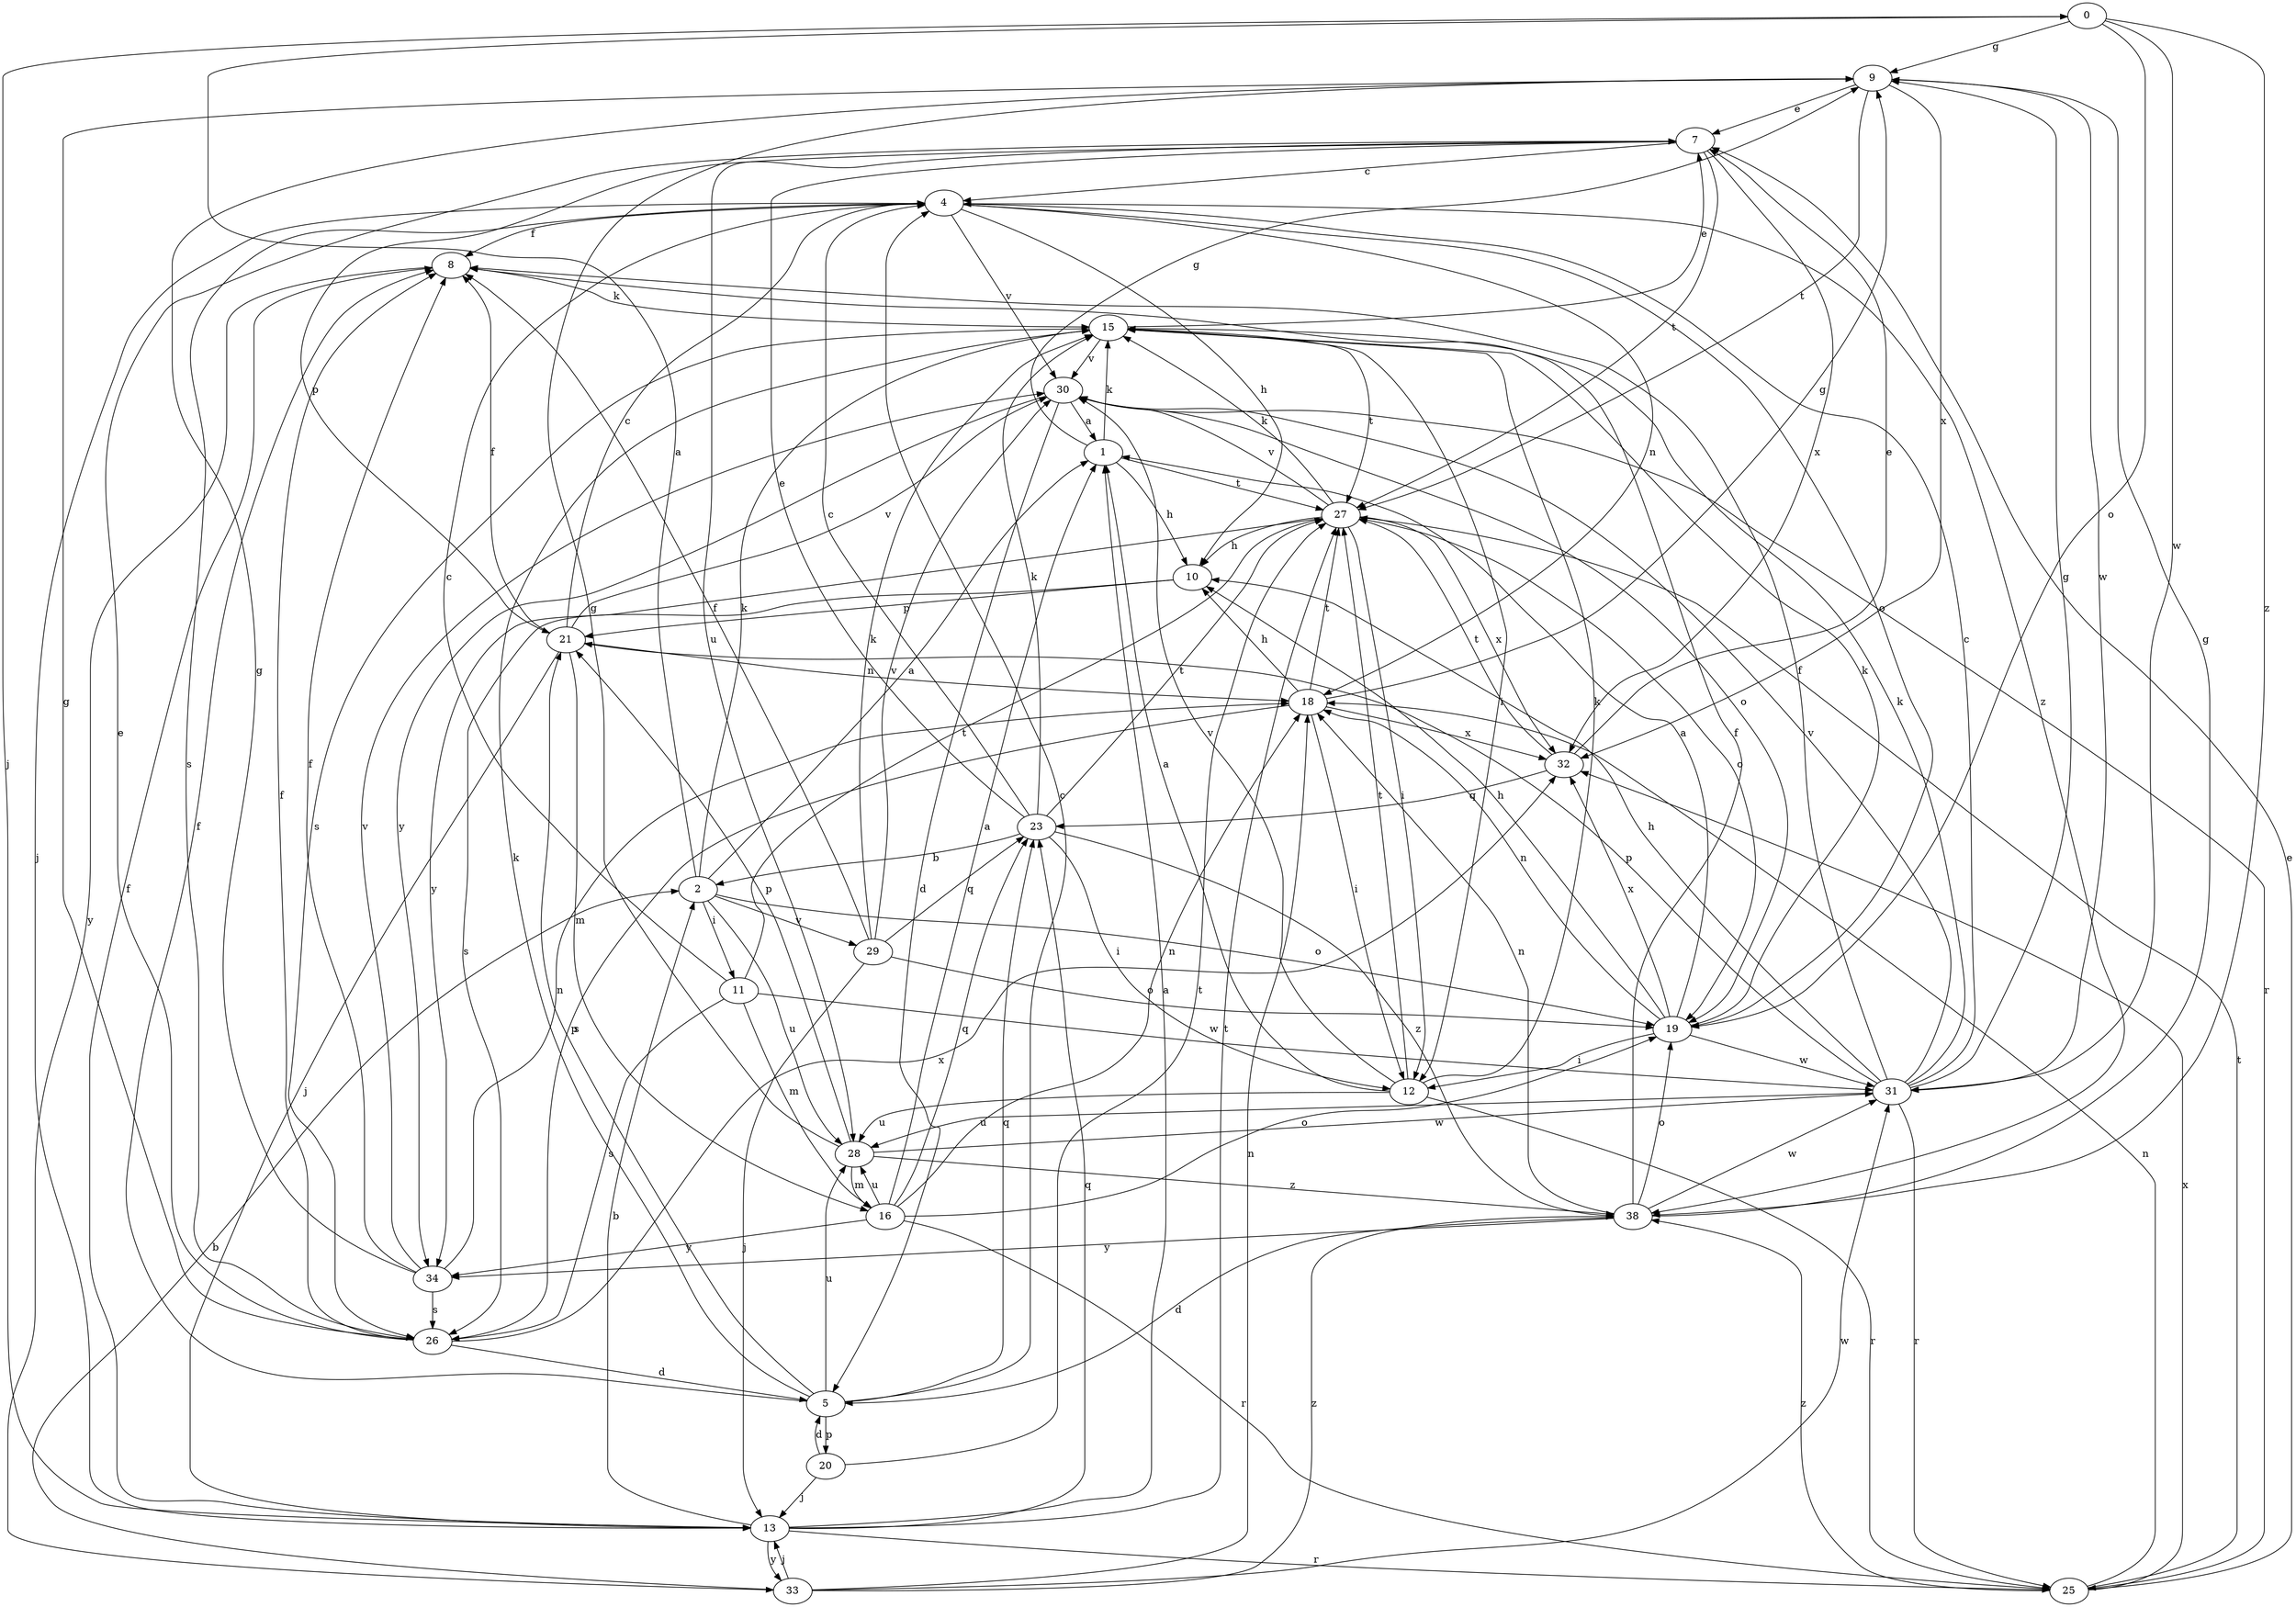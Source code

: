 strict digraph  {
0;
1;
2;
4;
5;
7;
8;
9;
10;
11;
12;
13;
15;
16;
18;
19;
20;
21;
23;
25;
26;
27;
28;
29;
30;
31;
32;
33;
34;
38;
0 -> 9  [label=g];
0 -> 13  [label=j];
0 -> 19  [label=o];
0 -> 31  [label=w];
0 -> 38  [label=z];
1 -> 9  [label=g];
1 -> 10  [label=h];
1 -> 15  [label=k];
1 -> 27  [label=t];
2 -> 0  [label=a];
2 -> 1  [label=a];
2 -> 11  [label=i];
2 -> 15  [label=k];
2 -> 19  [label=o];
2 -> 28  [label=u];
2 -> 29  [label=v];
4 -> 8  [label=f];
4 -> 10  [label=h];
4 -> 13  [label=j];
4 -> 18  [label=n];
4 -> 19  [label=o];
4 -> 26  [label=s];
4 -> 30  [label=v];
4 -> 38  [label=z];
5 -> 4  [label=c];
5 -> 8  [label=f];
5 -> 15  [label=k];
5 -> 20  [label=p];
5 -> 21  [label=p];
5 -> 23  [label=q];
5 -> 28  [label=u];
7 -> 4  [label=c];
7 -> 21  [label=p];
7 -> 27  [label=t];
7 -> 28  [label=u];
7 -> 32  [label=x];
8 -> 15  [label=k];
8 -> 33  [label=y];
9 -> 7  [label=e];
9 -> 27  [label=t];
9 -> 31  [label=w];
9 -> 32  [label=x];
10 -> 21  [label=p];
10 -> 26  [label=s];
11 -> 4  [label=c];
11 -> 16  [label=m];
11 -> 26  [label=s];
11 -> 27  [label=t];
11 -> 31  [label=w];
12 -> 1  [label=a];
12 -> 15  [label=k];
12 -> 25  [label=r];
12 -> 27  [label=t];
12 -> 28  [label=u];
12 -> 30  [label=v];
13 -> 1  [label=a];
13 -> 2  [label=b];
13 -> 8  [label=f];
13 -> 23  [label=q];
13 -> 25  [label=r];
13 -> 27  [label=t];
13 -> 33  [label=y];
15 -> 7  [label=e];
15 -> 12  [label=i];
15 -> 26  [label=s];
15 -> 27  [label=t];
15 -> 30  [label=v];
16 -> 1  [label=a];
16 -> 18  [label=n];
16 -> 19  [label=o];
16 -> 23  [label=q];
16 -> 25  [label=r];
16 -> 28  [label=u];
16 -> 34  [label=y];
18 -> 9  [label=g];
18 -> 10  [label=h];
18 -> 12  [label=i];
18 -> 26  [label=s];
18 -> 27  [label=t];
18 -> 32  [label=x];
19 -> 1  [label=a];
19 -> 10  [label=h];
19 -> 12  [label=i];
19 -> 15  [label=k];
19 -> 18  [label=n];
19 -> 31  [label=w];
19 -> 32  [label=x];
20 -> 5  [label=d];
20 -> 13  [label=j];
20 -> 27  [label=t];
21 -> 4  [label=c];
21 -> 8  [label=f];
21 -> 13  [label=j];
21 -> 16  [label=m];
21 -> 18  [label=n];
21 -> 30  [label=v];
23 -> 2  [label=b];
23 -> 4  [label=c];
23 -> 7  [label=e];
23 -> 12  [label=i];
23 -> 15  [label=k];
23 -> 27  [label=t];
23 -> 38  [label=z];
25 -> 7  [label=e];
25 -> 18  [label=n];
25 -> 27  [label=t];
25 -> 32  [label=x];
25 -> 38  [label=z];
26 -> 5  [label=d];
26 -> 7  [label=e];
26 -> 8  [label=f];
26 -> 9  [label=g];
26 -> 32  [label=x];
27 -> 10  [label=h];
27 -> 12  [label=i];
27 -> 15  [label=k];
27 -> 19  [label=o];
27 -> 30  [label=v];
27 -> 32  [label=x];
27 -> 34  [label=y];
28 -> 9  [label=g];
28 -> 16  [label=m];
28 -> 21  [label=p];
28 -> 31  [label=w];
28 -> 38  [label=z];
29 -> 8  [label=f];
29 -> 13  [label=j];
29 -> 15  [label=k];
29 -> 19  [label=o];
29 -> 23  [label=q];
29 -> 30  [label=v];
30 -> 1  [label=a];
30 -> 5  [label=d];
30 -> 19  [label=o];
30 -> 25  [label=r];
30 -> 34  [label=y];
31 -> 4  [label=c];
31 -> 8  [label=f];
31 -> 9  [label=g];
31 -> 10  [label=h];
31 -> 15  [label=k];
31 -> 21  [label=p];
31 -> 25  [label=r];
31 -> 28  [label=u];
31 -> 30  [label=v];
32 -> 7  [label=e];
32 -> 23  [label=q];
32 -> 27  [label=t];
33 -> 2  [label=b];
33 -> 13  [label=j];
33 -> 18  [label=n];
33 -> 31  [label=w];
33 -> 38  [label=z];
34 -> 8  [label=f];
34 -> 9  [label=g];
34 -> 18  [label=n];
34 -> 26  [label=s];
34 -> 30  [label=v];
38 -> 5  [label=d];
38 -> 8  [label=f];
38 -> 9  [label=g];
38 -> 18  [label=n];
38 -> 19  [label=o];
38 -> 31  [label=w];
38 -> 34  [label=y];
}
